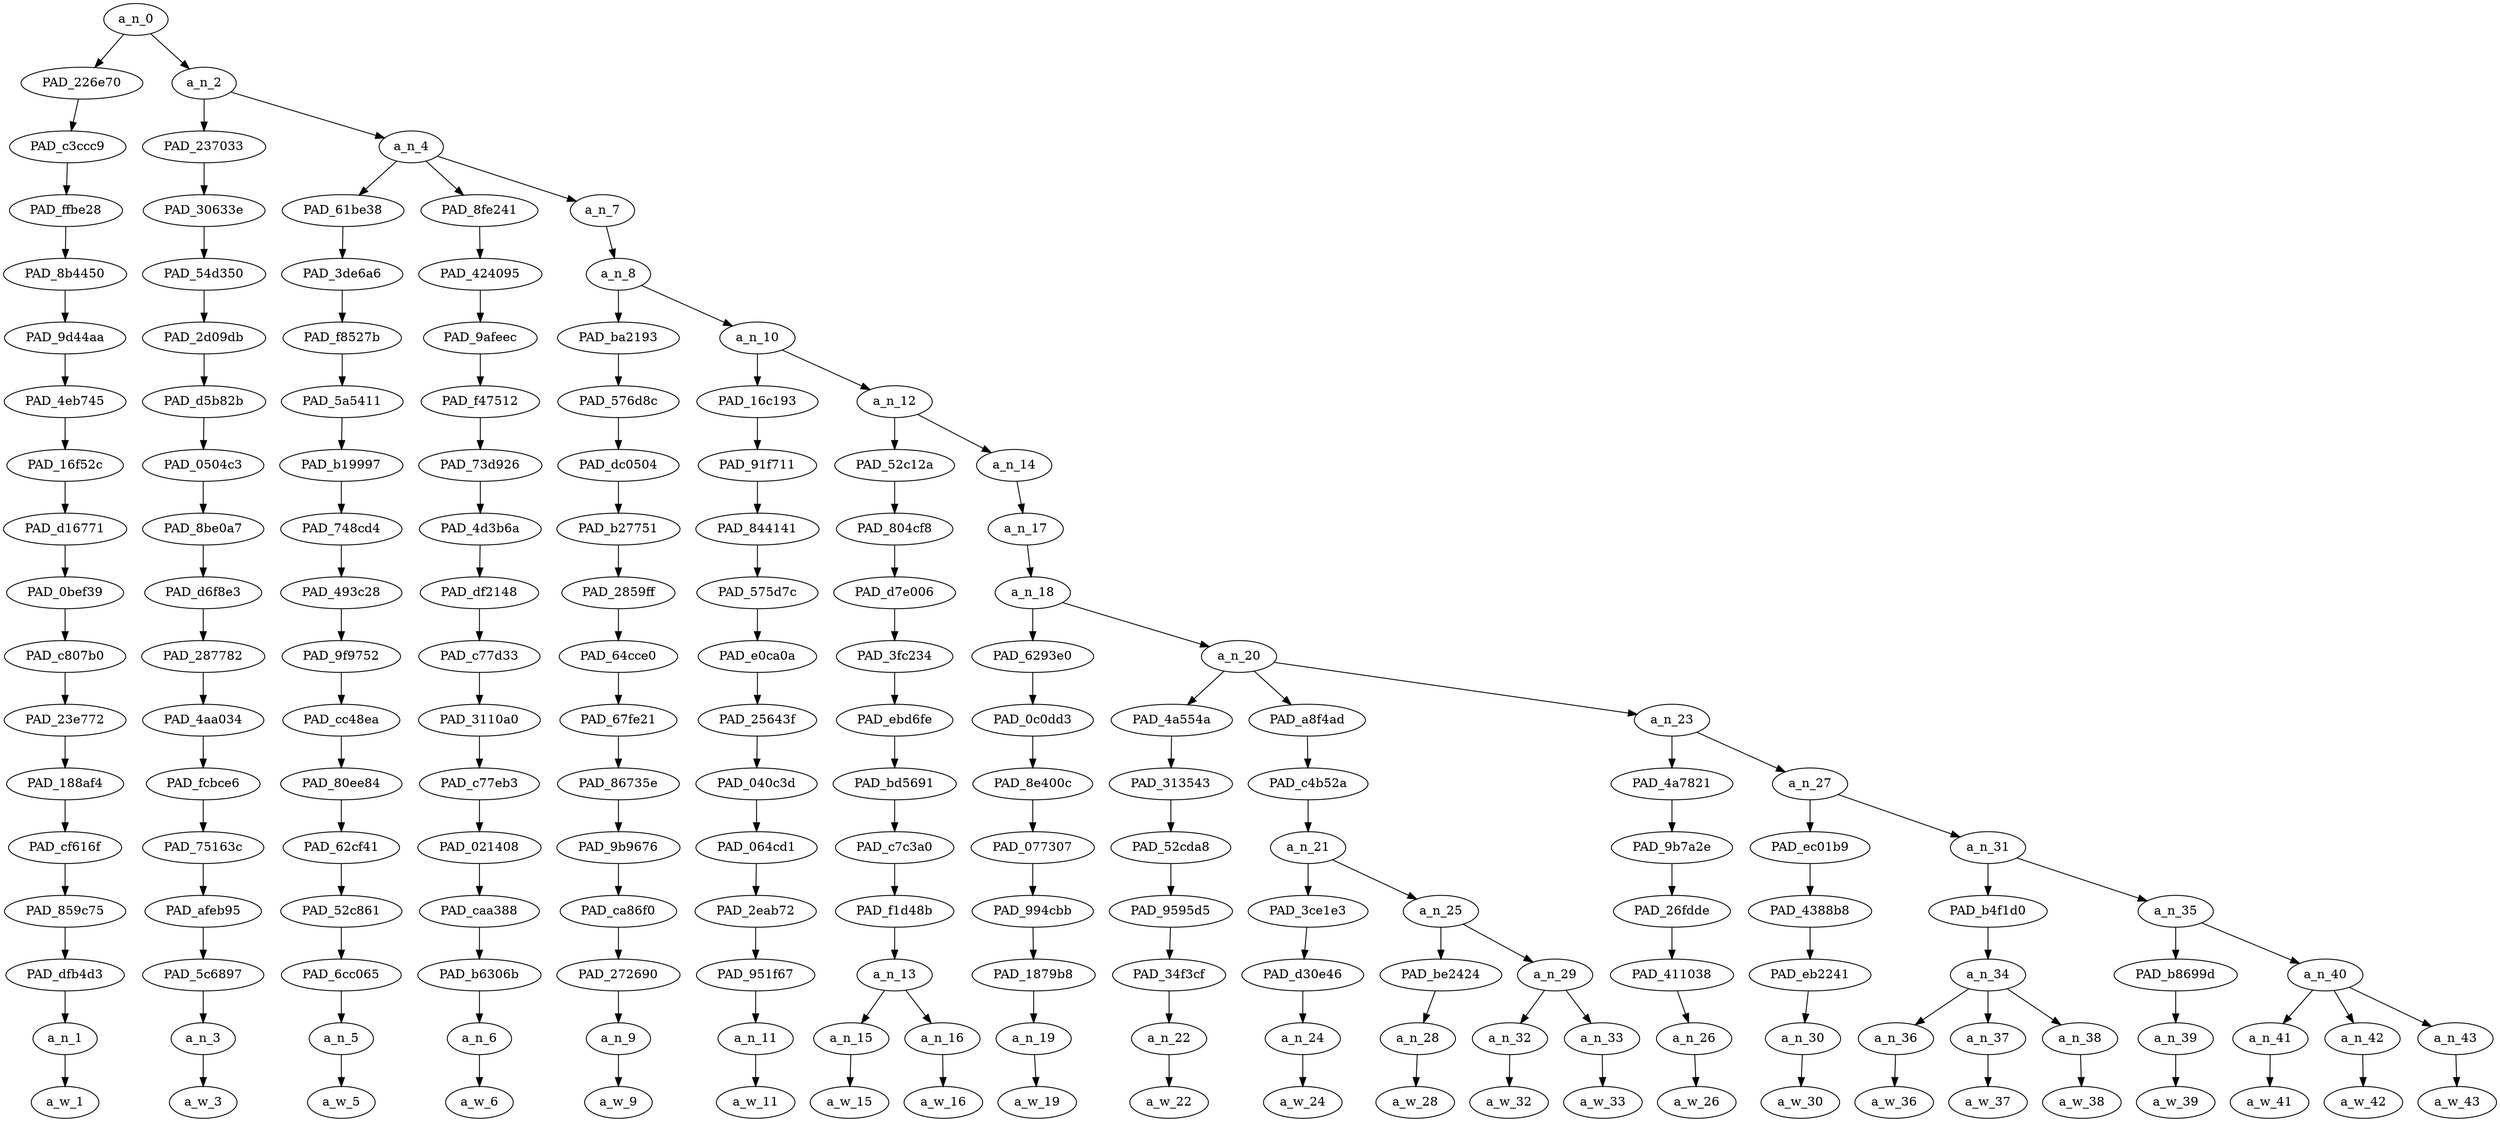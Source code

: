 strict digraph "" {
	a_n_0	[div_dir=1,
		index=0,
		level=17,
		pos="1.11328125,17!",
		text_span="[0, 1, 2, 3, 4, 5, 6, 7, 8, 9, 10, 11, 12, 13, 14, 15, 16, 17, 18, 19, 20, 21, 22]",
		value=1.00000000];
	PAD_226e70	[div_dir=1,
		index=0,
		level=16,
		pos="0.0,16!",
		text_span="[0]",
		value=0.03297596];
	a_n_0 -> PAD_226e70;
	a_n_2	[div_dir=1,
		index=1,
		level=16,
		pos="2.2265625,16!",
		text_span="[1, 2, 3, 4, 5, 6, 7, 8, 9, 10, 11, 12, 13, 14, 15, 16, 17, 18, 19, 20, 21, 22]",
		value=0.96625594];
	a_n_0 -> a_n_2;
	PAD_c3ccc9	[div_dir=1,
		index=0,
		level=15,
		pos="0.0,15!",
		text_span="[0]",
		value=0.03297596];
	PAD_226e70 -> PAD_c3ccc9;
	PAD_ffbe28	[div_dir=1,
		index=0,
		level=14,
		pos="0.0,14!",
		text_span="[0]",
		value=0.03297596];
	PAD_c3ccc9 -> PAD_ffbe28;
	PAD_8b4450	[div_dir=1,
		index=0,
		level=13,
		pos="0.0,13!",
		text_span="[0]",
		value=0.03297596];
	PAD_ffbe28 -> PAD_8b4450;
	PAD_9d44aa	[div_dir=1,
		index=0,
		level=12,
		pos="0.0,12!",
		text_span="[0]",
		value=0.03297596];
	PAD_8b4450 -> PAD_9d44aa;
	PAD_4eb745	[div_dir=1,
		index=0,
		level=11,
		pos="0.0,11!",
		text_span="[0]",
		value=0.03297596];
	PAD_9d44aa -> PAD_4eb745;
	PAD_16f52c	[div_dir=1,
		index=0,
		level=10,
		pos="0.0,10!",
		text_span="[0]",
		value=0.03297596];
	PAD_4eb745 -> PAD_16f52c;
	PAD_d16771	[div_dir=1,
		index=0,
		level=9,
		pos="0.0,9!",
		text_span="[0]",
		value=0.03297596];
	PAD_16f52c -> PAD_d16771;
	PAD_0bef39	[div_dir=1,
		index=0,
		level=8,
		pos="0.0,8!",
		text_span="[0]",
		value=0.03297596];
	PAD_d16771 -> PAD_0bef39;
	PAD_c807b0	[div_dir=1,
		index=0,
		level=7,
		pos="0.0,7!",
		text_span="[0]",
		value=0.03297596];
	PAD_0bef39 -> PAD_c807b0;
	PAD_23e772	[div_dir=1,
		index=0,
		level=6,
		pos="0.0,6!",
		text_span="[0]",
		value=0.03297596];
	PAD_c807b0 -> PAD_23e772;
	PAD_188af4	[div_dir=1,
		index=0,
		level=5,
		pos="0.0,5!",
		text_span="[0]",
		value=0.03297596];
	PAD_23e772 -> PAD_188af4;
	PAD_cf616f	[div_dir=1,
		index=0,
		level=4,
		pos="0.0,4!",
		text_span="[0]",
		value=0.03297596];
	PAD_188af4 -> PAD_cf616f;
	PAD_859c75	[div_dir=1,
		index=0,
		level=3,
		pos="0.0,3!",
		text_span="[0]",
		value=0.03297596];
	PAD_cf616f -> PAD_859c75;
	PAD_dfb4d3	[div_dir=1,
		index=0,
		level=2,
		pos="0.0,2!",
		text_span="[0]",
		value=0.03297596];
	PAD_859c75 -> PAD_dfb4d3;
	a_n_1	[div_dir=1,
		index=0,
		level=1,
		pos="0.0,1!",
		text_span="[0]",
		value=0.03297596];
	PAD_dfb4d3 -> a_n_1;
	a_w_1	[div_dir=0,
		index=0,
		level=0,
		pos="0,0!",
		text_span="[0]",
		value=i];
	a_n_1 -> a_w_1;
	PAD_237033	[div_dir=1,
		index=1,
		level=15,
		pos="1.0,15!",
		text_span="[1]",
		value=0.02508788];
	a_n_2 -> PAD_237033;
	a_n_4	[div_dir=1,
		index=2,
		level=15,
		pos="3.453125,15!",
		text_span="[2, 3, 4, 5, 6, 7, 8, 9, 10, 11, 12, 13, 14, 15, 16, 17, 18, 19, 20, 21, 22]",
		value=0.94044255];
	a_n_2 -> a_n_4;
	PAD_30633e	[div_dir=1,
		index=1,
		level=14,
		pos="1.0,14!",
		text_span="[1]",
		value=0.02508788];
	PAD_237033 -> PAD_30633e;
	PAD_54d350	[div_dir=1,
		index=1,
		level=13,
		pos="1.0,13!",
		text_span="[1]",
		value=0.02508788];
	PAD_30633e -> PAD_54d350;
	PAD_2d09db	[div_dir=1,
		index=1,
		level=12,
		pos="1.0,12!",
		text_span="[1]",
		value=0.02508788];
	PAD_54d350 -> PAD_2d09db;
	PAD_d5b82b	[div_dir=1,
		index=1,
		level=11,
		pos="1.0,11!",
		text_span="[1]",
		value=0.02508788];
	PAD_2d09db -> PAD_d5b82b;
	PAD_0504c3	[div_dir=1,
		index=1,
		level=10,
		pos="1.0,10!",
		text_span="[1]",
		value=0.02508788];
	PAD_d5b82b -> PAD_0504c3;
	PAD_8be0a7	[div_dir=1,
		index=1,
		level=9,
		pos="1.0,9!",
		text_span="[1]",
		value=0.02508788];
	PAD_0504c3 -> PAD_8be0a7;
	PAD_d6f8e3	[div_dir=1,
		index=1,
		level=8,
		pos="1.0,8!",
		text_span="[1]",
		value=0.02508788];
	PAD_8be0a7 -> PAD_d6f8e3;
	PAD_287782	[div_dir=1,
		index=1,
		level=7,
		pos="1.0,7!",
		text_span="[1]",
		value=0.02508788];
	PAD_d6f8e3 -> PAD_287782;
	PAD_4aa034	[div_dir=1,
		index=1,
		level=6,
		pos="1.0,6!",
		text_span="[1]",
		value=0.02508788];
	PAD_287782 -> PAD_4aa034;
	PAD_fcbce6	[div_dir=1,
		index=1,
		level=5,
		pos="1.0,5!",
		text_span="[1]",
		value=0.02508788];
	PAD_4aa034 -> PAD_fcbce6;
	PAD_75163c	[div_dir=1,
		index=1,
		level=4,
		pos="1.0,4!",
		text_span="[1]",
		value=0.02508788];
	PAD_fcbce6 -> PAD_75163c;
	PAD_afeb95	[div_dir=1,
		index=1,
		level=3,
		pos="1.0,3!",
		text_span="[1]",
		value=0.02508788];
	PAD_75163c -> PAD_afeb95;
	PAD_5c6897	[div_dir=1,
		index=1,
		level=2,
		pos="1.0,2!",
		text_span="[1]",
		value=0.02508788];
	PAD_afeb95 -> PAD_5c6897;
	a_n_3	[div_dir=1,
		index=1,
		level=1,
		pos="1.0,1!",
		text_span="[1]",
		value=0.02508788];
	PAD_5c6897 -> a_n_3;
	a_w_3	[div_dir=0,
		index=1,
		level=0,
		pos="1,0!",
		text_span="[1]",
		value=am];
	a_n_3 -> a_w_3;
	PAD_61be38	[div_dir=1,
		index=2,
		level=14,
		pos="2.0,14!",
		text_span="[2]",
		value=0.02242648];
	a_n_4 -> PAD_61be38;
	PAD_8fe241	[div_dir=-1,
		index=3,
		level=14,
		pos="3.0,14!",
		text_span="[3]",
		value=0.02809857];
	a_n_4 -> PAD_8fe241;
	a_n_7	[div_dir=1,
		index=4,
		level=14,
		pos="5.359375,14!",
		text_span="[4, 5, 6, 7, 8, 9, 10, 11, 12, 13, 14, 15, 16, 17, 18, 19, 20, 21, 22]",
		value=0.88920247];
	a_n_4 -> a_n_7;
	PAD_3de6a6	[div_dir=1,
		index=2,
		level=13,
		pos="2.0,13!",
		text_span="[2]",
		value=0.02242648];
	PAD_61be38 -> PAD_3de6a6;
	PAD_f8527b	[div_dir=1,
		index=2,
		level=12,
		pos="2.0,12!",
		text_span="[2]",
		value=0.02242648];
	PAD_3de6a6 -> PAD_f8527b;
	PAD_5a5411	[div_dir=1,
		index=2,
		level=11,
		pos="2.0,11!",
		text_span="[2]",
		value=0.02242648];
	PAD_f8527b -> PAD_5a5411;
	PAD_b19997	[div_dir=1,
		index=2,
		level=10,
		pos="2.0,10!",
		text_span="[2]",
		value=0.02242648];
	PAD_5a5411 -> PAD_b19997;
	PAD_748cd4	[div_dir=1,
		index=2,
		level=9,
		pos="2.0,9!",
		text_span="[2]",
		value=0.02242648];
	PAD_b19997 -> PAD_748cd4;
	PAD_493c28	[div_dir=1,
		index=2,
		level=8,
		pos="2.0,8!",
		text_span="[2]",
		value=0.02242648];
	PAD_748cd4 -> PAD_493c28;
	PAD_9f9752	[div_dir=1,
		index=2,
		level=7,
		pos="2.0,7!",
		text_span="[2]",
		value=0.02242648];
	PAD_493c28 -> PAD_9f9752;
	PAD_cc48ea	[div_dir=1,
		index=2,
		level=6,
		pos="2.0,6!",
		text_span="[2]",
		value=0.02242648];
	PAD_9f9752 -> PAD_cc48ea;
	PAD_80ee84	[div_dir=1,
		index=2,
		level=5,
		pos="2.0,5!",
		text_span="[2]",
		value=0.02242648];
	PAD_cc48ea -> PAD_80ee84;
	PAD_62cf41	[div_dir=1,
		index=2,
		level=4,
		pos="2.0,4!",
		text_span="[2]",
		value=0.02242648];
	PAD_80ee84 -> PAD_62cf41;
	PAD_52c861	[div_dir=1,
		index=2,
		level=3,
		pos="2.0,3!",
		text_span="[2]",
		value=0.02242648];
	PAD_62cf41 -> PAD_52c861;
	PAD_6cc065	[div_dir=1,
		index=2,
		level=2,
		pos="2.0,2!",
		text_span="[2]",
		value=0.02242648];
	PAD_52c861 -> PAD_6cc065;
	a_n_5	[div_dir=1,
		index=2,
		level=1,
		pos="2.0,1!",
		text_span="[2]",
		value=0.02242648];
	PAD_6cc065 -> a_n_5;
	a_w_5	[div_dir=0,
		index=2,
		level=0,
		pos="2,0!",
		text_span="[2]",
		value=so];
	a_n_5 -> a_w_5;
	PAD_424095	[div_dir=-1,
		index=3,
		level=13,
		pos="3.0,13!",
		text_span="[3]",
		value=0.02809857];
	PAD_8fe241 -> PAD_424095;
	PAD_9afeec	[div_dir=-1,
		index=3,
		level=12,
		pos="3.0,12!",
		text_span="[3]",
		value=0.02809857];
	PAD_424095 -> PAD_9afeec;
	PAD_f47512	[div_dir=-1,
		index=3,
		level=11,
		pos="3.0,11!",
		text_span="[3]",
		value=0.02809857];
	PAD_9afeec -> PAD_f47512;
	PAD_73d926	[div_dir=-1,
		index=3,
		level=10,
		pos="3.0,10!",
		text_span="[3]",
		value=0.02809857];
	PAD_f47512 -> PAD_73d926;
	PAD_4d3b6a	[div_dir=-1,
		index=3,
		level=9,
		pos="3.0,9!",
		text_span="[3]",
		value=0.02809857];
	PAD_73d926 -> PAD_4d3b6a;
	PAD_df2148	[div_dir=-1,
		index=3,
		level=8,
		pos="3.0,8!",
		text_span="[3]",
		value=0.02809857];
	PAD_4d3b6a -> PAD_df2148;
	PAD_c77d33	[div_dir=-1,
		index=3,
		level=7,
		pos="3.0,7!",
		text_span="[3]",
		value=0.02809857];
	PAD_df2148 -> PAD_c77d33;
	PAD_3110a0	[div_dir=-1,
		index=3,
		level=6,
		pos="3.0,6!",
		text_span="[3]",
		value=0.02809857];
	PAD_c77d33 -> PAD_3110a0;
	PAD_c77eb3	[div_dir=-1,
		index=3,
		level=5,
		pos="3.0,5!",
		text_span="[3]",
		value=0.02809857];
	PAD_3110a0 -> PAD_c77eb3;
	PAD_021408	[div_dir=-1,
		index=3,
		level=4,
		pos="3.0,4!",
		text_span="[3]",
		value=0.02809857];
	PAD_c77eb3 -> PAD_021408;
	PAD_caa388	[div_dir=-1,
		index=3,
		level=3,
		pos="3.0,3!",
		text_span="[3]",
		value=0.02809857];
	PAD_021408 -> PAD_caa388;
	PAD_b6306b	[div_dir=-1,
		index=3,
		level=2,
		pos="3.0,2!",
		text_span="[3]",
		value=0.02809857];
	PAD_caa388 -> PAD_b6306b;
	a_n_6	[div_dir=-1,
		index=3,
		level=1,
		pos="3.0,1!",
		text_span="[3]",
		value=0.02809857];
	PAD_b6306b -> a_n_6;
	a_w_6	[div_dir=0,
		index=3,
		level=0,
		pos="3,0!",
		text_span="[3]",
		value=glad];
	a_n_6 -> a_w_6;
	a_n_8	[div_dir=1,
		index=4,
		level=13,
		pos="5.359375,13!",
		text_span="[4, 5, 6, 7, 8, 9, 10, 11, 12, 13, 14, 15, 16, 17, 18, 19, 20, 21, 22]",
		value=0.88846446];
	a_n_7 -> a_n_8;
	PAD_ba2193	[div_dir=1,
		index=4,
		level=12,
		pos="4.0,12!",
		text_span="[4]",
		value=0.02291080];
	a_n_8 -> PAD_ba2193;
	a_n_10	[div_dir=1,
		index=5,
		level=12,
		pos="6.71875,12!",
		text_span="[5, 6, 7, 8, 9, 10, 11, 12, 13, 14, 15, 16, 17, 18, 19, 20, 21, 22]",
		value=0.86481565];
	a_n_8 -> a_n_10;
	PAD_576d8c	[div_dir=1,
		index=4,
		level=11,
		pos="4.0,11!",
		text_span="[4]",
		value=0.02291080];
	PAD_ba2193 -> PAD_576d8c;
	PAD_dc0504	[div_dir=1,
		index=4,
		level=10,
		pos="4.0,10!",
		text_span="[4]",
		value=0.02291080];
	PAD_576d8c -> PAD_dc0504;
	PAD_b27751	[div_dir=1,
		index=4,
		level=9,
		pos="4.0,9!",
		text_span="[4]",
		value=0.02291080];
	PAD_dc0504 -> PAD_b27751;
	PAD_2859ff	[div_dir=1,
		index=4,
		level=8,
		pos="4.0,8!",
		text_span="[4]",
		value=0.02291080];
	PAD_b27751 -> PAD_2859ff;
	PAD_64cce0	[div_dir=1,
		index=4,
		level=7,
		pos="4.0,7!",
		text_span="[4]",
		value=0.02291080];
	PAD_2859ff -> PAD_64cce0;
	PAD_67fe21	[div_dir=1,
		index=4,
		level=6,
		pos="4.0,6!",
		text_span="[4]",
		value=0.02291080];
	PAD_64cce0 -> PAD_67fe21;
	PAD_86735e	[div_dir=1,
		index=4,
		level=5,
		pos="4.0,5!",
		text_span="[4]",
		value=0.02291080];
	PAD_67fe21 -> PAD_86735e;
	PAD_9b9676	[div_dir=1,
		index=4,
		level=4,
		pos="4.0,4!",
		text_span="[4]",
		value=0.02291080];
	PAD_86735e -> PAD_9b9676;
	PAD_ca86f0	[div_dir=1,
		index=4,
		level=3,
		pos="4.0,3!",
		text_span="[4]",
		value=0.02291080];
	PAD_9b9676 -> PAD_ca86f0;
	PAD_272690	[div_dir=1,
		index=4,
		level=2,
		pos="4.0,2!",
		text_span="[4]",
		value=0.02291080];
	PAD_ca86f0 -> PAD_272690;
	a_n_9	[div_dir=1,
		index=4,
		level=1,
		pos="4.0,1!",
		text_span="[4]",
		value=0.02291080];
	PAD_272690 -> a_n_9;
	a_w_9	[div_dir=0,
		index=4,
		level=0,
		pos="4,0!",
		text_span="[4]",
		value=i1];
	a_n_9 -> a_w_9;
	PAD_16c193	[div_dir=1,
		index=5,
		level=11,
		pos="5.0,11!",
		text_span="[5]",
		value=0.02296153];
	a_n_10 -> PAD_16c193;
	a_n_12	[div_dir=1,
		index=6,
		level=11,
		pos="8.4375,11!",
		text_span="[6, 7, 8, 9, 10, 11, 12, 13, 14, 15, 16, 17, 18, 19, 20, 21, 22]",
		value=0.84112041];
	a_n_10 -> a_n_12;
	PAD_91f711	[div_dir=1,
		index=5,
		level=10,
		pos="5.0,10!",
		text_span="[5]",
		value=0.02296153];
	PAD_16c193 -> PAD_91f711;
	PAD_844141	[div_dir=1,
		index=5,
		level=9,
		pos="5.0,9!",
		text_span="[5]",
		value=0.02296153];
	PAD_91f711 -> PAD_844141;
	PAD_575d7c	[div_dir=1,
		index=5,
		level=8,
		pos="5.0,8!",
		text_span="[5]",
		value=0.02296153];
	PAD_844141 -> PAD_575d7c;
	PAD_e0ca0a	[div_dir=1,
		index=5,
		level=7,
		pos="5.0,7!",
		text_span="[5]",
		value=0.02296153];
	PAD_575d7c -> PAD_e0ca0a;
	PAD_25643f	[div_dir=1,
		index=5,
		level=6,
		pos="5.0,6!",
		text_span="[5]",
		value=0.02296153];
	PAD_e0ca0a -> PAD_25643f;
	PAD_040c3d	[div_dir=1,
		index=5,
		level=5,
		pos="5.0,5!",
		text_span="[5]",
		value=0.02296153];
	PAD_25643f -> PAD_040c3d;
	PAD_064cd1	[div_dir=1,
		index=5,
		level=4,
		pos="5.0,4!",
		text_span="[5]",
		value=0.02296153];
	PAD_040c3d -> PAD_064cd1;
	PAD_2eab72	[div_dir=1,
		index=5,
		level=3,
		pos="5.0,3!",
		text_span="[5]",
		value=0.02296153];
	PAD_064cd1 -> PAD_2eab72;
	PAD_951f67	[div_dir=1,
		index=5,
		level=2,
		pos="5.0,2!",
		text_span="[5]",
		value=0.02296153];
	PAD_2eab72 -> PAD_951f67;
	a_n_11	[div_dir=1,
		index=5,
		level=1,
		pos="5.0,1!",
		text_span="[5]",
		value=0.02296153];
	PAD_951f67 -> a_n_11;
	a_w_11	[div_dir=0,
		index=5,
		level=0,
		pos="5,0!",
		text_span="[5]",
		value=am1];
	a_n_11 -> a_w_11;
	PAD_52c12a	[div_dir=1,
		index=6,
		level=10,
		pos="6.5,10!",
		text_span="[6, 7]",
		value=0.05115426];
	a_n_12 -> PAD_52c12a;
	a_n_14	[div_dir=1,
		index=7,
		level=10,
		pos="10.375,10!",
		text_span="[8, 9, 10, 11, 12, 13, 14, 15, 16, 17, 18, 19, 20, 21, 22]",
		value=0.78922096];
	a_n_12 -> a_n_14;
	PAD_804cf8	[div_dir=1,
		index=6,
		level=9,
		pos="6.5,9!",
		text_span="[6, 7]",
		value=0.05115426];
	PAD_52c12a -> PAD_804cf8;
	PAD_d7e006	[div_dir=1,
		index=6,
		level=8,
		pos="6.5,8!",
		text_span="[6, 7]",
		value=0.05115426];
	PAD_804cf8 -> PAD_d7e006;
	PAD_3fc234	[div_dir=1,
		index=6,
		level=7,
		pos="6.5,7!",
		text_span="[6, 7]",
		value=0.05115426];
	PAD_d7e006 -> PAD_3fc234;
	PAD_ebd6fe	[div_dir=1,
		index=6,
		level=6,
		pos="6.5,6!",
		text_span="[6, 7]",
		value=0.05115426];
	PAD_3fc234 -> PAD_ebd6fe;
	PAD_bd5691	[div_dir=1,
		index=6,
		level=5,
		pos="6.5,5!",
		text_span="[6, 7]",
		value=0.05115426];
	PAD_ebd6fe -> PAD_bd5691;
	PAD_c7c3a0	[div_dir=1,
		index=6,
		level=4,
		pos="6.5,4!",
		text_span="[6, 7]",
		value=0.05115426];
	PAD_bd5691 -> PAD_c7c3a0;
	PAD_f1d48b	[div_dir=1,
		index=6,
		level=3,
		pos="6.5,3!",
		text_span="[6, 7]",
		value=0.05115426];
	PAD_c7c3a0 -> PAD_f1d48b;
	a_n_13	[div_dir=1,
		index=6,
		level=2,
		pos="6.5,2!",
		text_span="[6, 7]",
		value=0.05115426];
	PAD_f1d48b -> a_n_13;
	a_n_15	[div_dir=1,
		index=6,
		level=1,
		pos="6.0,1!",
		text_span="[6]",
		value=0.02724244];
	a_n_13 -> a_n_15;
	a_n_16	[div_dir=1,
		index=7,
		level=1,
		pos="7.0,1!",
		text_span="[7]",
		value=0.02373009];
	a_n_13 -> a_n_16;
	a_w_15	[div_dir=0,
		index=6,
		level=0,
		pos="6,0!",
		text_span="[6]",
		value=home];
	a_n_15 -> a_w_15;
	a_w_16	[div_dir=0,
		index=7,
		level=0,
		pos="7,0!",
		text_span="[7]",
		value=time];
	a_n_16 -> a_w_16;
	a_n_17	[div_dir=1,
		index=7,
		level=9,
		pos="10.375,9!",
		text_span="[8, 9, 10, 11, 12, 13, 14, 15, 16, 17, 18, 19, 20, 21, 22]",
		value=0.78849502];
	a_n_14 -> a_n_17;
	a_n_18	[div_dir=1,
		index=7,
		level=8,
		pos="10.375,8!",
		text_span="[8, 9, 10, 11, 12, 13, 14, 15, 16, 17, 18, 19, 20, 21, 22]",
		value=0.78776909];
	a_n_17 -> a_n_18;
	PAD_6293e0	[div_dir=-1,
		index=7,
		level=7,
		pos="8.0,7!",
		text_span="[8]",
		value=0.01926263];
	a_n_18 -> PAD_6293e0;
	a_n_20	[div_dir=1,
		index=8,
		level=7,
		pos="12.75,7!",
		text_span="[9, 10, 11, 12, 13, 14, 15, 16, 17, 18, 19, 20, 21, 22]",
		value=0.76778052];
	a_n_18 -> a_n_20;
	PAD_0c0dd3	[div_dir=-1,
		index=7,
		level=6,
		pos="8.0,6!",
		text_span="[8]",
		value=0.01926263];
	PAD_6293e0 -> PAD_0c0dd3;
	PAD_8e400c	[div_dir=-1,
		index=7,
		level=5,
		pos="8.0,5!",
		text_span="[8]",
		value=0.01926263];
	PAD_0c0dd3 -> PAD_8e400c;
	PAD_077307	[div_dir=-1,
		index=7,
		level=4,
		pos="8.0,4!",
		text_span="[8]",
		value=0.01926263];
	PAD_8e400c -> PAD_077307;
	PAD_994cbb	[div_dir=-1,
		index=7,
		level=3,
		pos="8.0,3!",
		text_span="[8]",
		value=0.01926263];
	PAD_077307 -> PAD_994cbb;
	PAD_1879b8	[div_dir=-1,
		index=7,
		level=2,
		pos="8.0,2!",
		text_span="[8]",
		value=0.01926263];
	PAD_994cbb -> PAD_1879b8;
	a_n_19	[div_dir=-1,
		index=8,
		level=1,
		pos="8.0,1!",
		text_span="[8]",
		value=0.01926263];
	PAD_1879b8 -> a_n_19;
	a_w_19	[div_dir=0,
		index=8,
		level=0,
		pos="8,0!",
		text_span="[8]",
		value=to];
	a_n_19 -> a_w_19;
	PAD_4a554a	[div_dir=-1,
		index=9,
		level=6,
		pos="13.0,6!",
		text_span="[13]",
		value=0.02274519];
	a_n_20 -> PAD_4a554a;
	PAD_a8f4ad	[div_dir=-1,
		index=8,
		level=6,
		pos="9.875,6!",
		text_span="[9, 10, 11, 12]",
		value=0.09272442];
	a_n_20 -> PAD_a8f4ad;
	a_n_23	[div_dir=1,
		index=10,
		level=6,
		pos="15.375,6!",
		text_span="[14, 15, 16, 17, 18, 19, 20, 21, 22]",
		value=0.65154816];
	a_n_20 -> a_n_23;
	PAD_313543	[div_dir=-1,
		index=9,
		level=5,
		pos="13.0,5!",
		text_span="[13]",
		value=0.02274519];
	PAD_4a554a -> PAD_313543;
	PAD_52cda8	[div_dir=-1,
		index=9,
		level=4,
		pos="13.0,4!",
		text_span="[13]",
		value=0.02274519];
	PAD_313543 -> PAD_52cda8;
	PAD_9595d5	[div_dir=-1,
		index=10,
		level=3,
		pos="13.0,3!",
		text_span="[13]",
		value=0.02274519];
	PAD_52cda8 -> PAD_9595d5;
	PAD_34f3cf	[div_dir=-1,
		index=11,
		level=2,
		pos="13.0,2!",
		text_span="[13]",
		value=0.02274519];
	PAD_9595d5 -> PAD_34f3cf;
	a_n_22	[div_dir=-1,
		index=13,
		level=1,
		pos="13.0,1!",
		text_span="[13]",
		value=0.02274519];
	PAD_34f3cf -> a_n_22;
	a_w_22	[div_dir=0,
		index=13,
		level=0,
		pos="13,0!",
		text_span="[13]",
		value=and];
	a_n_22 -> a_w_22;
	PAD_c4b52a	[div_dir=-1,
		index=8,
		level=5,
		pos="9.875,5!",
		text_span="[9, 10, 11, 12]",
		value=0.09272442];
	PAD_a8f4ad -> PAD_c4b52a;
	a_n_21	[div_dir=-1,
		index=8,
		level=4,
		pos="9.875,4!",
		text_span="[9, 10, 11, 12]",
		value=0.09272442];
	PAD_c4b52a -> a_n_21;
	PAD_3ce1e3	[div_dir=1,
		index=8,
		level=3,
		pos="9.0,3!",
		text_span="[9]",
		value=0.02321368];
	a_n_21 -> PAD_3ce1e3;
	a_n_25	[div_dir=-1,
		index=9,
		level=3,
		pos="10.75,3!",
		text_span="[10, 11, 12]",
		value=0.06944436];
	a_n_21 -> a_n_25;
	PAD_d30e46	[div_dir=1,
		index=8,
		level=2,
		pos="9.0,2!",
		text_span="[9]",
		value=0.02321368];
	PAD_3ce1e3 -> PAD_d30e46;
	a_n_24	[div_dir=1,
		index=9,
		level=1,
		pos="9.0,1!",
		text_span="[9]",
		value=0.02321368];
	PAD_d30e46 -> a_n_24;
	a_w_24	[div_dir=0,
		index=9,
		level=0,
		pos="9,0!",
		text_span="[9]",
		value=stare];
	a_n_24 -> a_w_24;
	PAD_be2424	[div_dir=-1,
		index=9,
		level=2,
		pos="10.0,2!",
		text_span="[10]",
		value=0.01937343];
	a_n_25 -> PAD_be2424;
	a_n_29	[div_dir=-1,
		index=10,
		level=2,
		pos="11.5,2!",
		text_span="[11, 12]",
		value=0.04997653];
	a_n_25 -> a_n_29;
	a_n_28	[div_dir=-1,
		index=10,
		level=1,
		pos="10.0,1!",
		text_span="[10]",
		value=0.01937343];
	PAD_be2424 -> a_n_28;
	a_w_28	[div_dir=0,
		index=10,
		level=0,
		pos="10,0!",
		text_span="[10]",
		value=at];
	a_n_28 -> a_w_28;
	a_n_32	[div_dir=-1,
		index=11,
		level=1,
		pos="11.0,1!",
		text_span="[11]",
		value=0.02272553];
	a_n_29 -> a_n_32;
	a_n_33	[div_dir=-1,
		index=12,
		level=1,
		pos="12.0,1!",
		text_span="[12]",
		value=0.02719570];
	a_n_29 -> a_n_33;
	a_w_32	[div_dir=0,
		index=11,
		level=0,
		pos="11,0!",
		text_span="[11]",
		value=the];
	a_n_32 -> a_w_32;
	a_w_33	[div_dir=0,
		index=12,
		level=0,
		pos="12,0!",
		text_span="[12]",
		value=wall];
	a_n_33 -> a_w_33;
	PAD_4a7821	[div_dir=1,
		index=10,
		level=5,
		pos="14.0,5!",
		text_span="[14]",
		value=0.02870551];
	a_n_23 -> PAD_4a7821;
	a_n_27	[div_dir=1,
		index=11,
		level=5,
		pos="16.75,5!",
		text_span="[15, 16, 17, 18, 19, 20, 21, 22]",
		value=0.62184778];
	a_n_23 -> a_n_27;
	PAD_9b7a2e	[div_dir=1,
		index=10,
		level=4,
		pos="14.0,4!",
		text_span="[14]",
		value=0.02870551];
	PAD_4a7821 -> PAD_9b7a2e;
	PAD_26fdde	[div_dir=1,
		index=11,
		level=3,
		pos="14.0,3!",
		text_span="[14]",
		value=0.02870551];
	PAD_9b7a2e -> PAD_26fdde;
	PAD_411038	[div_dir=1,
		index=12,
		level=2,
		pos="14.0,2!",
		text_span="[14]",
		value=0.02870551];
	PAD_26fdde -> PAD_411038;
	a_n_26	[div_dir=1,
		index=14,
		level=1,
		pos="14.0,1!",
		text_span="[14]",
		value=0.02870551];
	PAD_411038 -> a_n_26;
	a_w_26	[div_dir=0,
		index=14,
		level=0,
		pos="14,0!",
		text_span="[14]",
		value=listen];
	a_n_26 -> a_w_26;
	PAD_ec01b9	[div_dir=-1,
		index=11,
		level=4,
		pos="15.0,4!",
		text_span="[15]",
		value=0.02044195];
	a_n_27 -> PAD_ec01b9;
	a_n_31	[div_dir=1,
		index=12,
		level=4,
		pos="18.5,4!",
		text_span="[16, 17, 18, 19, 20, 21, 22]",
		value=0.60042578];
	a_n_27 -> a_n_31;
	PAD_4388b8	[div_dir=-1,
		index=12,
		level=3,
		pos="15.0,3!",
		text_span="[15]",
		value=0.02044195];
	PAD_ec01b9 -> PAD_4388b8;
	PAD_eb2241	[div_dir=-1,
		index=13,
		level=2,
		pos="15.0,2!",
		text_span="[15]",
		value=0.02044195];
	PAD_4388b8 -> PAD_eb2241;
	a_n_30	[div_dir=-1,
		index=15,
		level=1,
		pos="15.0,1!",
		text_span="[15]",
		value=0.02044195];
	PAD_eb2241 -> a_n_30;
	a_w_30	[div_dir=0,
		index=15,
		level=0,
		pos="15,0!",
		text_span="[15]",
		value=to1];
	a_n_30 -> a_w_30;
	PAD_b4f1d0	[div_dir=1,
		index=13,
		level=3,
		pos="17.0,3!",
		text_span="[16, 17, 18]",
		value=0.11515935];
	a_n_31 -> PAD_b4f1d0;
	a_n_35	[div_dir=1,
		index=14,
		level=3,
		pos="20.0,3!",
		text_span="[19, 20, 21, 22]",
		value=0.48423134];
	a_n_31 -> a_n_35;
	a_n_34	[div_dir=1,
		index=14,
		level=2,
		pos="17.0,2!",
		text_span="[16, 17, 18]",
		value=0.11515935];
	PAD_b4f1d0 -> a_n_34;
	a_n_36	[div_dir=-1,
		index=16,
		level=1,
		pos="16.0,1!",
		text_span="[16]",
		value=0.02585722];
	a_n_34 -> a_n_36;
	a_n_37	[div_dir=1,
		index=17,
		level=1,
		pos="17.0,1!",
		text_span="[17]",
		value=0.04464688];
	a_n_34 -> a_n_37;
	a_n_38	[div_dir=-1,
		index=18,
		level=1,
		pos="18.0,1!",
		text_span="[18]",
		value=0.04460275];
	a_n_34 -> a_n_38;
	a_w_36	[div_dir=0,
		index=16,
		level=0,
		pos="16,0!",
		text_span="[16]",
		value=some];
	a_n_36 -> a_w_36;
	a_w_37	[div_dir=0,
		index=17,
		level=0,
		pos="17,0!",
		text_span="[17]",
		value=sweet];
	a_n_37 -> a_w_37;
	a_w_38	[div_dir=0,
		index=18,
		level=0,
		pos="18,0!",
		text_span="[18]",
		value=music];
	a_n_38 -> a_w_38;
	PAD_b8699d	[div_dir=1,
		index=15,
		level=2,
		pos="19.0,2!",
		text_span="[19]",
		value=0.03047572];
	a_n_35 -> PAD_b8699d;
	a_n_40	[div_dir=1,
		index=16,
		level=2,
		pos="21.0,2!",
		text_span="[20, 21, 22]",
		value=0.45253577];
	a_n_35 -> a_n_40;
	a_n_39	[div_dir=1,
		index=19,
		level=1,
		pos="19.0,1!",
		text_span="[19]",
		value=0.03047572];
	PAD_b8699d -> a_n_39;
	a_w_39	[div_dir=0,
		index=19,
		level=0,
		pos="19,0!",
		text_span="[19]",
		value=see];
	a_n_39 -> a_w_39;
	a_n_41	[div_dir=-1,
		index=20,
		level=1,
		pos="20.0,1!",
		text_span="[20]",
		value=0.04956576];
	a_n_40 -> a_n_41;
	a_n_42	[div_dir=1,
		index=21,
		level=1,
		pos="21.0,1!",
		text_span="[21]",
		value=0.04483138];
	a_n_40 -> a_n_42;
	a_n_43	[div_dir=1,
		index=22,
		level=1,
		pos="22.0,1!",
		text_span="[22]",
		value=0.35685461];
	a_n_40 -> a_n_43;
	a_w_41	[div_dir=0,
		index=20,
		level=0,
		pos="20,0!",
		text_span="[20]",
		value=ya];
	a_n_41 -> a_w_41;
	a_w_42	[div_dir=0,
		index=21,
		level=0,
		pos="21,0!",
		text_span="[21]",
		value=later];
	a_n_42 -> a_w_42;
	a_w_43	[div_dir=0,
		index=22,
		level=0,
		pos="22,0!",
		text_span="[22]",
		value=niggerz];
	a_n_43 -> a_w_43;
}
